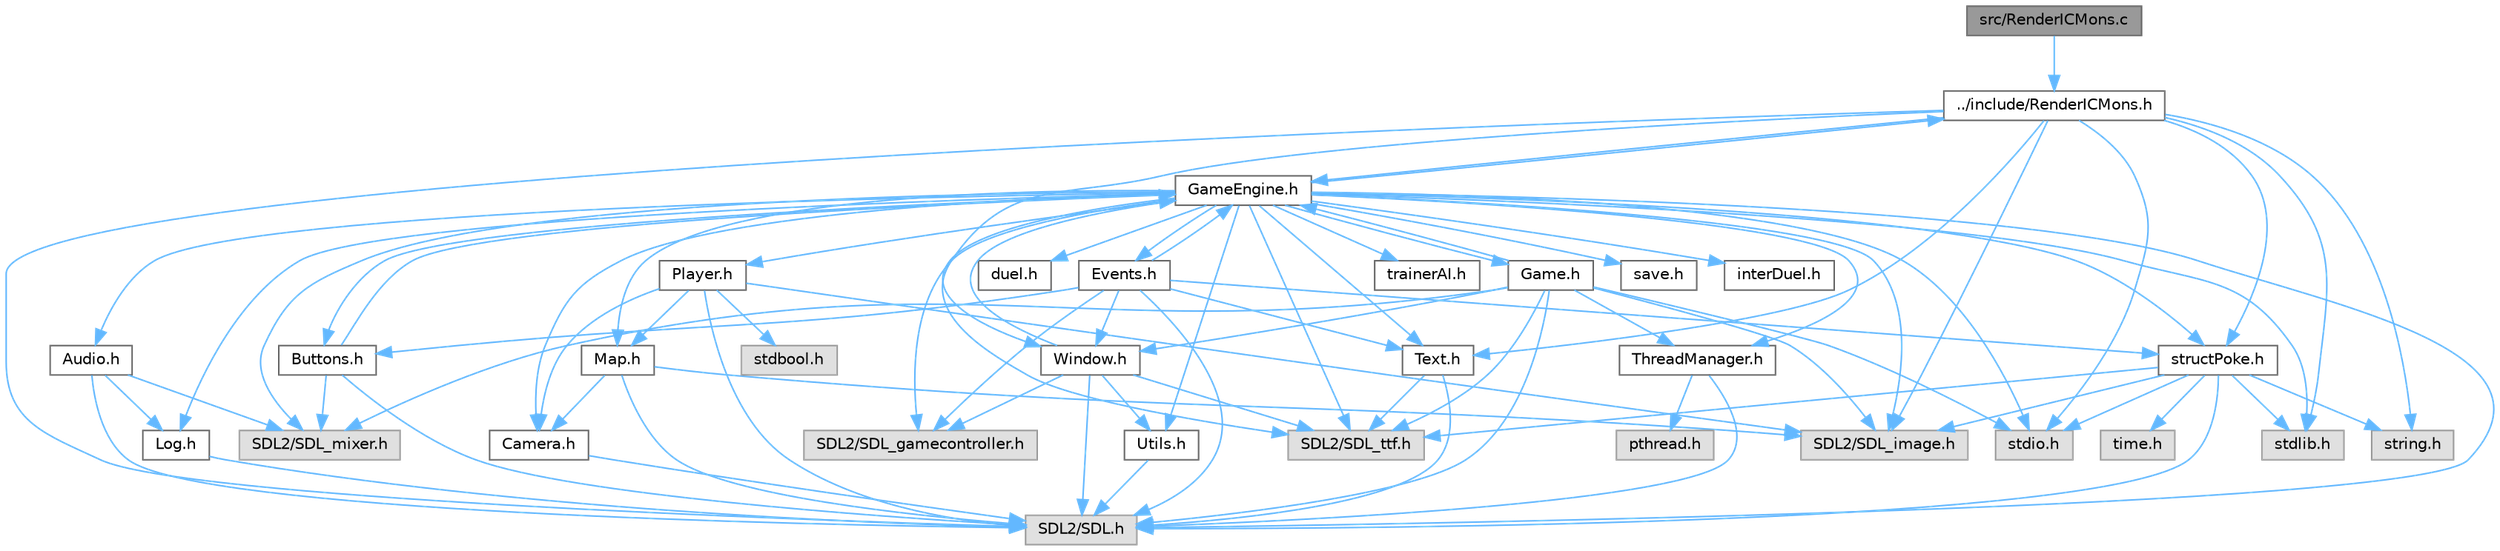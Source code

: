 digraph "src/RenderICMons.c"
{
 // LATEX_PDF_SIZE
  bgcolor="transparent";
  edge [fontname=Helvetica,fontsize=10,labelfontname=Helvetica,labelfontsize=10];
  node [fontname=Helvetica,fontsize=10,shape=box,height=0.2,width=0.4];
  Node1 [id="Node000001",label="src/RenderICMons.c",height=0.2,width=0.4,color="gray40", fillcolor="grey60", style="filled", fontcolor="black",tooltip=" "];
  Node1 -> Node2 [id="edge84_Node000001_Node000002",color="steelblue1",style="solid",tooltip=" "];
  Node2 [id="Node000002",label="../include/RenderICMons.h",height=0.2,width=0.4,color="grey40", fillcolor="white", style="filled",URL="$d2/d98/RenderICMons_8h.html",tooltip="Définition et gestion du rendu des ICMons."];
  Node2 -> Node3 [id="edge85_Node000002_Node000003",color="steelblue1",style="solid",tooltip=" "];
  Node3 [id="Node000003",label="SDL2/SDL.h",height=0.2,width=0.4,color="grey60", fillcolor="#E0E0E0", style="filled",tooltip=" "];
  Node2 -> Node4 [id="edge86_Node000002_Node000004",color="steelblue1",style="solid",tooltip=" "];
  Node4 [id="Node000004",label="SDL2/SDL_image.h",height=0.2,width=0.4,color="grey60", fillcolor="#E0E0E0", style="filled",tooltip=" "];
  Node2 -> Node5 [id="edge87_Node000002_Node000005",color="steelblue1",style="solid",tooltip=" "];
  Node5 [id="Node000005",label="SDL2/SDL_ttf.h",height=0.2,width=0.4,color="grey60", fillcolor="#E0E0E0", style="filled",tooltip=" "];
  Node2 -> Node6 [id="edge88_Node000002_Node000006",color="steelblue1",style="solid",tooltip=" "];
  Node6 [id="Node000006",label="stdio.h",height=0.2,width=0.4,color="grey60", fillcolor="#E0E0E0", style="filled",tooltip=" "];
  Node2 -> Node7 [id="edge89_Node000002_Node000007",color="steelblue1",style="solid",tooltip=" "];
  Node7 [id="Node000007",label="stdlib.h",height=0.2,width=0.4,color="grey60", fillcolor="#E0E0E0", style="filled",tooltip=" "];
  Node2 -> Node8 [id="edge90_Node000002_Node000008",color="steelblue1",style="solid",tooltip=" "];
  Node8 [id="Node000008",label="string.h",height=0.2,width=0.4,color="grey60", fillcolor="#E0E0E0", style="filled",tooltip=" "];
  Node2 -> Node9 [id="edge91_Node000002_Node000009",color="steelblue1",style="solid",tooltip=" "];
  Node9 [id="Node000009",label="GameEngine.h",height=0.2,width=0.4,color="grey40", fillcolor="white", style="filled",URL="$d7/d1f/GameEngine_8h.html",tooltip="Définition et gestion du moteur de jeu."];
  Node9 -> Node3 [id="edge92_Node000009_Node000003",color="steelblue1",style="solid",tooltip=" "];
  Node9 -> Node10 [id="edge93_Node000009_Node000010",color="steelblue1",style="solid",tooltip=" "];
  Node10 [id="Node000010",label="SDL2/SDL_mixer.h",height=0.2,width=0.4,color="grey60", fillcolor="#E0E0E0", style="filled",tooltip=" "];
  Node9 -> Node4 [id="edge94_Node000009_Node000004",color="steelblue1",style="solid",tooltip=" "];
  Node9 -> Node5 [id="edge95_Node000009_Node000005",color="steelblue1",style="solid",tooltip=" "];
  Node9 -> Node11 [id="edge96_Node000009_Node000011",color="steelblue1",style="solid",tooltip=" "];
  Node11 [id="Node000011",label="SDL2/SDL_gamecontroller.h",height=0.2,width=0.4,color="grey60", fillcolor="#E0E0E0", style="filled",tooltip=" "];
  Node9 -> Node6 [id="edge97_Node000009_Node000006",color="steelblue1",style="solid",tooltip=" "];
  Node9 -> Node7 [id="edge98_Node000009_Node000007",color="steelblue1",style="solid",tooltip=" "];
  Node9 -> Node12 [id="edge99_Node000009_Node000012",color="steelblue1",style="solid",tooltip=" "];
  Node12 [id="Node000012",label="Log.h",height=0.2,width=0.4,color="grey40", fillcolor="white", style="filled",URL="$d1/d45/Log_8h.html",tooltip=" "];
  Node12 -> Node3 [id="edge100_Node000012_Node000003",color="steelblue1",style="solid",tooltip=" "];
  Node9 -> Node13 [id="edge101_Node000009_Node000013",color="steelblue1",style="solid",tooltip=" "];
  Node13 [id="Node000013",label="Audio.h",height=0.2,width=0.4,color="grey40", fillcolor="white", style="filled",URL="$d8/daa/Audio_8h.html",tooltip=" "];
  Node13 -> Node12 [id="edge102_Node000013_Node000012",color="steelblue1",style="solid",tooltip=" "];
  Node13 -> Node10 [id="edge103_Node000013_Node000010",color="steelblue1",style="solid",tooltip=" "];
  Node13 -> Node3 [id="edge104_Node000013_Node000003",color="steelblue1",style="solid",tooltip=" "];
  Node9 -> Node14 [id="edge105_Node000009_Node000014",color="steelblue1",style="solid",tooltip=" "];
  Node14 [id="Node000014",label="Buttons.h",height=0.2,width=0.4,color="grey40", fillcolor="white", style="filled",URL="$d3/d70/Buttons_8h.html",tooltip=" "];
  Node14 -> Node3 [id="edge106_Node000014_Node000003",color="steelblue1",style="solid",tooltip=" "];
  Node14 -> Node10 [id="edge107_Node000014_Node000010",color="steelblue1",style="solid",tooltip=" "];
  Node14 -> Node9 [id="edge108_Node000014_Node000009",color="steelblue1",style="solid",tooltip=" "];
  Node9 -> Node15 [id="edge109_Node000009_Node000015",color="steelblue1",style="solid",tooltip=" "];
  Node15 [id="Node000015",label="structPoke.h",height=0.2,width=0.4,color="grey40", fillcolor="white", style="filled",URL="$da/d71/structPoke_8h.html",tooltip=" "];
  Node15 -> Node6 [id="edge110_Node000015_Node000006",color="steelblue1",style="solid",tooltip=" "];
  Node15 -> Node7 [id="edge111_Node000015_Node000007",color="steelblue1",style="solid",tooltip=" "];
  Node15 -> Node16 [id="edge112_Node000015_Node000016",color="steelblue1",style="solid",tooltip=" "];
  Node16 [id="Node000016",label="time.h",height=0.2,width=0.4,color="grey60", fillcolor="#E0E0E0", style="filled",tooltip=" "];
  Node15 -> Node8 [id="edge113_Node000015_Node000008",color="steelblue1",style="solid",tooltip=" "];
  Node15 -> Node3 [id="edge114_Node000015_Node000003",color="steelblue1",style="solid",tooltip=" "];
  Node15 -> Node4 [id="edge115_Node000015_Node000004",color="steelblue1",style="solid",tooltip=" "];
  Node15 -> Node5 [id="edge116_Node000015_Node000005",color="steelblue1",style="solid",tooltip=" "];
  Node9 -> Node17 [id="edge117_Node000009_Node000017",color="steelblue1",style="solid",tooltip=" "];
  Node17 [id="Node000017",label="duel.h",height=0.2,width=0.4,color="grey40", fillcolor="white", style="filled",URL="$d6/d8e/duel_8h.html",tooltip=" "];
  Node9 -> Node18 [id="edge118_Node000009_Node000018",color="steelblue1",style="solid",tooltip=" "];
  Node18 [id="Node000018",label="trainerAI.h",height=0.2,width=0.4,color="grey40", fillcolor="white", style="filled",URL="$df/d27/trainerAI_8h.html",tooltip=" "];
  Node9 -> Node19 [id="edge119_Node000009_Node000019",color="steelblue1",style="solid",tooltip=" "];
  Node19 [id="Node000019",label="save.h",height=0.2,width=0.4,color="grey40", fillcolor="white", style="filled",URL="$d5/d5e/save_8h.html",tooltip="Save the player's data in a file."];
  Node9 -> Node20 [id="edge120_Node000009_Node000020",color="steelblue1",style="solid",tooltip=" "];
  Node20 [id="Node000020",label="interDuel.h",height=0.2,width=0.4,color="grey40", fillcolor="white", style="filled",URL="$da/d1d/interDuel_8h.html",tooltip=" "];
  Node9 -> Node21 [id="edge121_Node000009_Node000021",color="steelblue1",style="solid",tooltip=" "];
  Node21 [id="Node000021",label="Utils.h",height=0.2,width=0.4,color="grey40", fillcolor="white", style="filled",URL="$d9/ded/Utils_8h.html",tooltip="Fonctions utilitaires pour l'application."];
  Node21 -> Node3 [id="edge122_Node000021_Node000003",color="steelblue1",style="solid",tooltip=" "];
  Node9 -> Node22 [id="edge123_Node000009_Node000022",color="steelblue1",style="solid",tooltip=" "];
  Node22 [id="Node000022",label="Text.h",height=0.2,width=0.4,color="grey40", fillcolor="white", style="filled",URL="$d6/d35/Text_8h.html",tooltip="Définition et gestion des éléments de texte."];
  Node22 -> Node3 [id="edge124_Node000022_Node000003",color="steelblue1",style="solid",tooltip=" "];
  Node22 -> Node5 [id="edge125_Node000022_Node000005",color="steelblue1",style="solid",tooltip=" "];
  Node9 -> Node23 [id="edge126_Node000009_Node000023",color="steelblue1",style="solid",tooltip=" "];
  Node23 [id="Node000023",label="Window.h",height=0.2,width=0.4,color="grey40", fillcolor="white", style="filled",URL="$d3/ded/Window_8h.html",tooltip="Définition et gestion de la fenêtre principale de l'application."];
  Node23 -> Node3 [id="edge127_Node000023_Node000003",color="steelblue1",style="solid",tooltip=" "];
  Node23 -> Node5 [id="edge128_Node000023_Node000005",color="steelblue1",style="solid",tooltip=" "];
  Node23 -> Node11 [id="edge129_Node000023_Node000011",color="steelblue1",style="solid",tooltip=" "];
  Node23 -> Node9 [id="edge130_Node000023_Node000009",color="steelblue1",style="solid",tooltip=" "];
  Node23 -> Node21 [id="edge131_Node000023_Node000021",color="steelblue1",style="solid",tooltip=" "];
  Node9 -> Node24 [id="edge132_Node000009_Node000024",color="steelblue1",style="solid",tooltip=" "];
  Node24 [id="Node000024",label="Map.h",height=0.2,width=0.4,color="grey40", fillcolor="white", style="filled",URL="$df/d79/Map_8h.html",tooltip=" "];
  Node24 -> Node3 [id="edge133_Node000024_Node000003",color="steelblue1",style="solid",tooltip=" "];
  Node24 -> Node4 [id="edge134_Node000024_Node000004",color="steelblue1",style="solid",tooltip=" "];
  Node24 -> Node25 [id="edge135_Node000024_Node000025",color="steelblue1",style="solid",tooltip=" "];
  Node25 [id="Node000025",label="Camera.h",height=0.2,width=0.4,color="grey40", fillcolor="white", style="filled",URL="$dd/de4/Camera_8h.html",tooltip=" "];
  Node25 -> Node3 [id="edge136_Node000025_Node000003",color="steelblue1",style="solid",tooltip=" "];
  Node9 -> Node26 [id="edge137_Node000009_Node000026",color="steelblue1",style="solid",tooltip=" "];
  Node26 [id="Node000026",label="Player.h",height=0.2,width=0.4,color="grey40", fillcolor="white", style="filled",URL="$da/dbf/Player_8h.html",tooltip=" "];
  Node26 -> Node3 [id="edge138_Node000026_Node000003",color="steelblue1",style="solid",tooltip=" "];
  Node26 -> Node4 [id="edge139_Node000026_Node000004",color="steelblue1",style="solid",tooltip=" "];
  Node26 -> Node24 [id="edge140_Node000026_Node000024",color="steelblue1",style="solid",tooltip=" "];
  Node26 -> Node25 [id="edge141_Node000026_Node000025",color="steelblue1",style="solid",tooltip=" "];
  Node26 -> Node27 [id="edge142_Node000026_Node000027",color="steelblue1",style="solid",tooltip=" "];
  Node27 [id="Node000027",label="stdbool.h",height=0.2,width=0.4,color="grey60", fillcolor="#E0E0E0", style="filled",tooltip=" "];
  Node9 -> Node25 [id="edge143_Node000009_Node000025",color="steelblue1",style="solid",tooltip=" "];
  Node9 -> Node28 [id="edge144_Node000009_Node000028",color="steelblue1",style="solid",tooltip=" "];
  Node28 [id="Node000028",label="ThreadManager.h",height=0.2,width=0.4,color="grey40", fillcolor="white", style="filled",URL="$d0/daa/ThreadManager_8h.html",tooltip=" "];
  Node28 -> Node29 [id="edge145_Node000028_Node000029",color="steelblue1",style="solid",tooltip=" "];
  Node29 [id="Node000029",label="pthread.h",height=0.2,width=0.4,color="grey60", fillcolor="#E0E0E0", style="filled",tooltip=" "];
  Node28 -> Node3 [id="edge146_Node000028_Node000003",color="steelblue1",style="solid",tooltip=" "];
  Node9 -> Node30 [id="edge147_Node000009_Node000030",color="steelblue1",style="solid",tooltip=" "];
  Node30 [id="Node000030",label="Game.h",height=0.2,width=0.4,color="grey40", fillcolor="white", style="filled",URL="$d3/d5f/Game_8h.html",tooltip=" "];
  Node30 -> Node3 [id="edge148_Node000030_Node000003",color="steelblue1",style="solid",tooltip=" "];
  Node30 -> Node10 [id="edge149_Node000030_Node000010",color="steelblue1",style="solid",tooltip=" "];
  Node30 -> Node4 [id="edge150_Node000030_Node000004",color="steelblue1",style="solid",tooltip=" "];
  Node30 -> Node5 [id="edge151_Node000030_Node000005",color="steelblue1",style="solid",tooltip=" "];
  Node30 -> Node6 [id="edge152_Node000030_Node000006",color="steelblue1",style="solid",tooltip=" "];
  Node30 -> Node23 [id="edge153_Node000030_Node000023",color="steelblue1",style="solid",tooltip=" "];
  Node30 -> Node9 [id="edge154_Node000030_Node000009",color="steelblue1",style="solid",tooltip=" "];
  Node30 -> Node28 [id="edge155_Node000030_Node000028",color="steelblue1",style="solid",tooltip=" "];
  Node9 -> Node31 [id="edge156_Node000009_Node000031",color="steelblue1",style="solid",tooltip=" "];
  Node31 [id="Node000031",label="Events.h",height=0.2,width=0.4,color="grey40", fillcolor="white", style="filled",URL="$d0/dbb/Events_8h.html",tooltip=" "];
  Node31 -> Node9 [id="edge157_Node000031_Node000009",color="steelblue1",style="solid",tooltip=" "];
  Node31 -> Node23 [id="edge158_Node000031_Node000023",color="steelblue1",style="solid",tooltip=" "];
  Node31 -> Node14 [id="edge159_Node000031_Node000014",color="steelblue1",style="solid",tooltip=" "];
  Node31 -> Node22 [id="edge160_Node000031_Node000022",color="steelblue1",style="solid",tooltip=" "];
  Node31 -> Node15 [id="edge161_Node000031_Node000015",color="steelblue1",style="solid",tooltip=" "];
  Node31 -> Node3 [id="edge162_Node000031_Node000003",color="steelblue1",style="solid",tooltip=" "];
  Node31 -> Node11 [id="edge163_Node000031_Node000011",color="steelblue1",style="solid",tooltip=" "];
  Node9 -> Node2 [id="edge164_Node000009_Node000002",color="steelblue1",style="solid",tooltip=" "];
  Node2 -> Node22 [id="edge165_Node000002_Node000022",color="steelblue1",style="solid",tooltip=" "];
  Node2 -> Node15 [id="edge166_Node000002_Node000015",color="steelblue1",style="solid",tooltip=" "];
}
